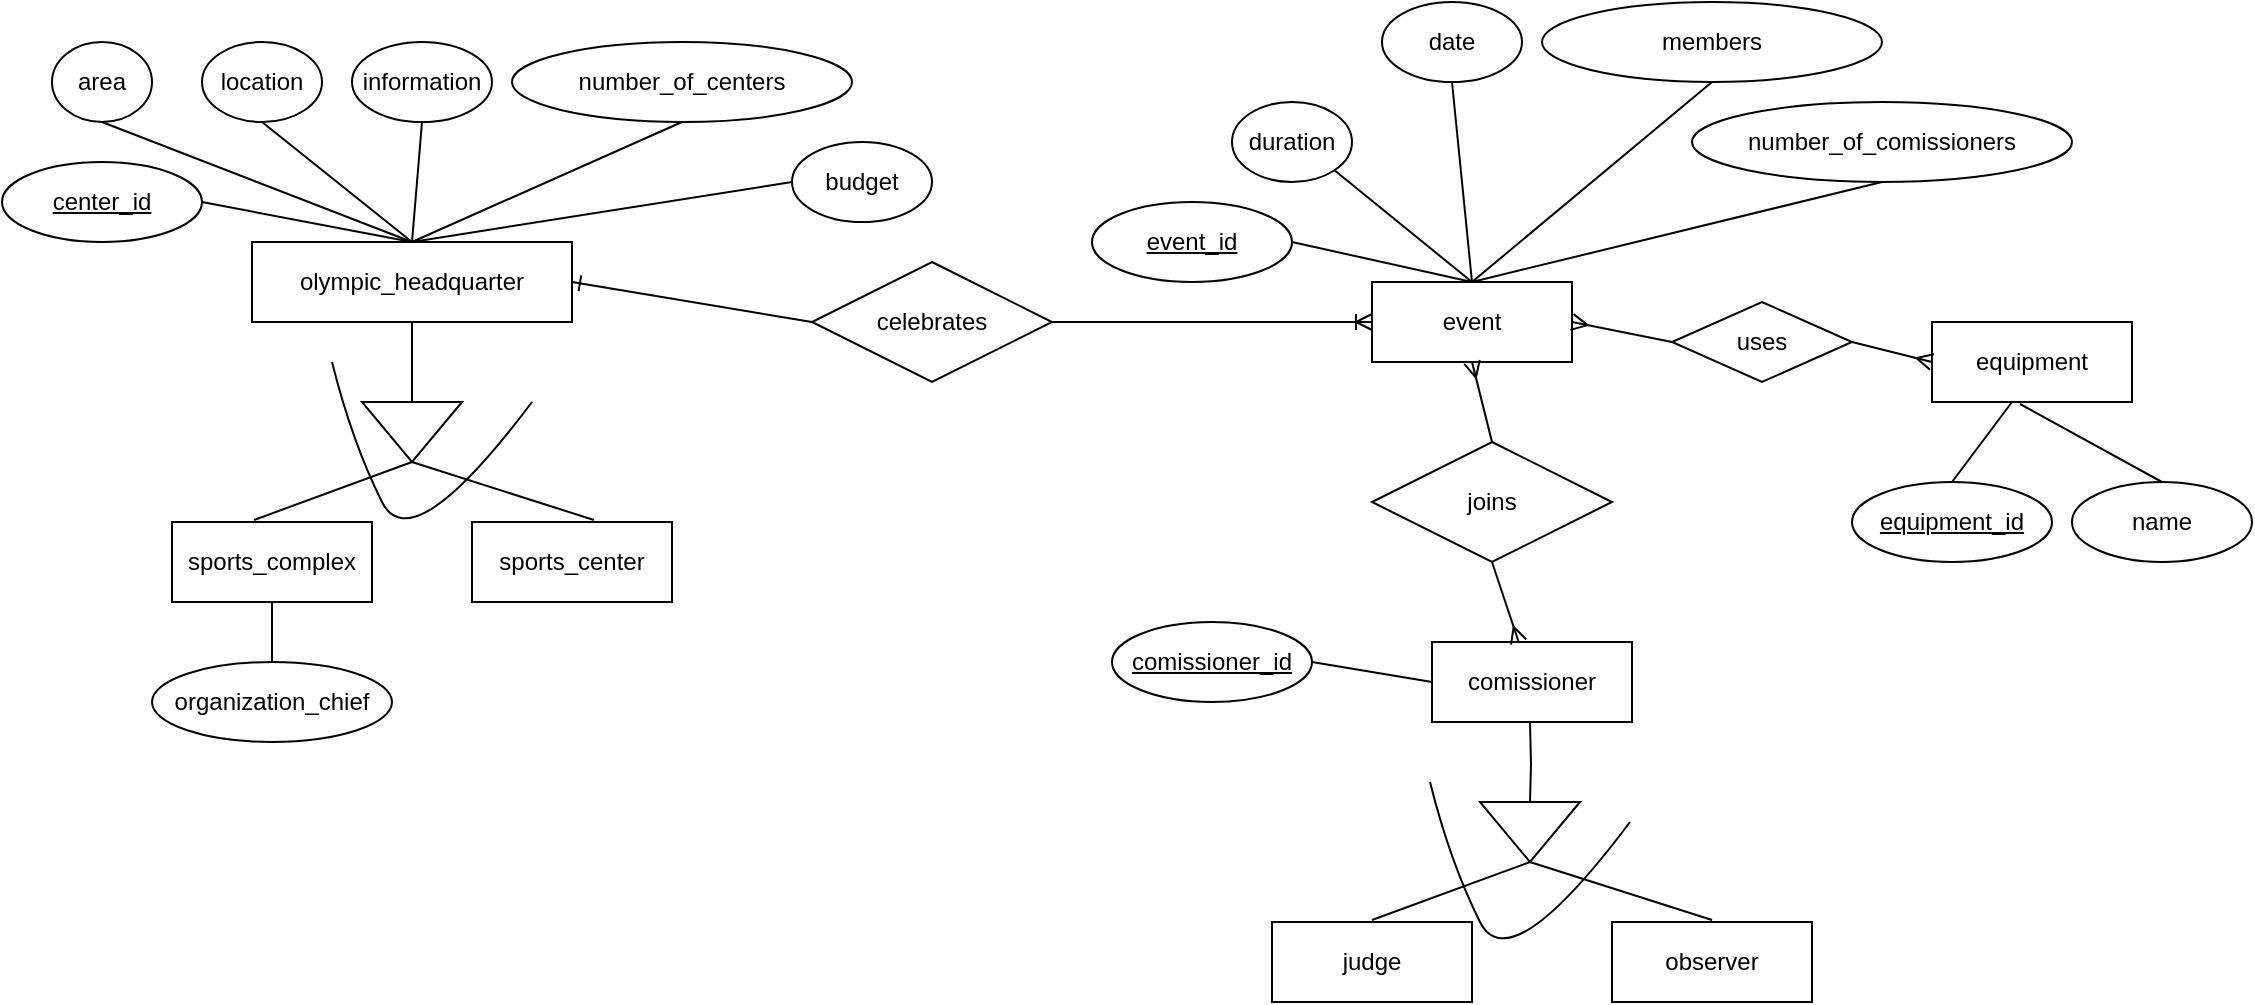 <mxfile version="12.5.1" type="device"><diagram id="go-A2HdaaRrUHtAxl0vJ" name="Page-1"><mxGraphModel dx="1848" dy="1698" grid="1" gridSize="10" guides="1" tooltips="1" connect="1" arrows="1" fold="1" page="1" pageScale="1" pageWidth="827" pageHeight="1169" math="0" shadow="0"><root><mxCell id="0"/><mxCell id="1" parent="0"/><mxCell id="1xffiMVqEiKzWW8exmDB-6" style="edgeStyle=orthogonalEdgeStyle;rounded=0;orthogonalLoop=1;jettySize=auto;html=1;exitX=0.5;exitY=1;exitDx=0;exitDy=0;entryX=0;entryY=0.5;entryDx=0;entryDy=0;endArrow=none;endFill=0;" edge="1" parent="1" source="1xffiMVqEiKzWW8exmDB-1" target="1xffiMVqEiKzWW8exmDB-5"><mxGeometry relative="1" as="geometry"/></mxCell><mxCell id="1xffiMVqEiKzWW8exmDB-1" value="olympic_headquarter" style="whiteSpace=wrap;html=1;align=center;" vertex="1" parent="1"><mxGeometry x="120" y="70" width="160" height="40" as="geometry"/></mxCell><mxCell id="1xffiMVqEiKzWW8exmDB-3" value="sports_center" style="whiteSpace=wrap;html=1;align=center;" vertex="1" parent="1"><mxGeometry x="230" y="210" width="100" height="40" as="geometry"/></mxCell><mxCell id="1xffiMVqEiKzWW8exmDB-4" value="sports_complex" style="whiteSpace=wrap;html=1;align=center;" vertex="1" parent="1"><mxGeometry x="80" y="210" width="100" height="40" as="geometry"/></mxCell><mxCell id="1xffiMVqEiKzWW8exmDB-7" style="rounded=0;orthogonalLoop=1;jettySize=auto;html=1;exitX=1;exitY=0.5;exitDx=0;exitDy=0;entryX=0.41;entryY=-0.025;entryDx=0;entryDy=0;entryPerimeter=0;endArrow=none;endFill=0;" edge="1" parent="1" source="1xffiMVqEiKzWW8exmDB-5" target="1xffiMVqEiKzWW8exmDB-4"><mxGeometry relative="1" as="geometry"/></mxCell><mxCell id="1xffiMVqEiKzWW8exmDB-8" style="rounded=0;orthogonalLoop=1;jettySize=auto;html=1;exitX=1;exitY=0.5;exitDx=0;exitDy=0;entryX=0.61;entryY=-0.025;entryDx=0;entryDy=0;entryPerimeter=0;endArrow=none;endFill=0;" edge="1" parent="1" source="1xffiMVqEiKzWW8exmDB-5" target="1xffiMVqEiKzWW8exmDB-3"><mxGeometry relative="1" as="geometry"/></mxCell><mxCell id="1xffiMVqEiKzWW8exmDB-5" value="" style="triangle;whiteSpace=wrap;html=1;rotation=90;" vertex="1" parent="1"><mxGeometry x="185" y="140" width="30" height="50" as="geometry"/></mxCell><mxCell id="1xffiMVqEiKzWW8exmDB-9" value="" style="curved=1;endArrow=none;html=1;endFill=0;" edge="1" parent="1"><mxGeometry width="50" height="50" relative="1" as="geometry"><mxPoint x="260" y="150" as="sourcePoint"/><mxPoint x="160" y="130" as="targetPoint"/><Array as="points"><mxPoint x="200" y="230"/><mxPoint x="170" y="170"/></Array></mxGeometry></mxCell><mxCell id="1xffiMVqEiKzWW8exmDB-14" style="edgeStyle=none;rounded=0;orthogonalLoop=1;jettySize=auto;html=1;exitX=0.5;exitY=0;exitDx=0;exitDy=0;endArrow=none;endFill=0;entryX=0.5;entryY=1;entryDx=0;entryDy=0;" edge="1" parent="1" source="1xffiMVqEiKzWW8exmDB-1" target="1xffiMVqEiKzWW8exmDB-15"><mxGeometry relative="1" as="geometry"><mxPoint x="185" y="-50" as="targetPoint"/></mxGeometry></mxCell><mxCell id="1xffiMVqEiKzWW8exmDB-15" value="location" style="ellipse;whiteSpace=wrap;html=1;align=center;" vertex="1" parent="1"><mxGeometry x="95" y="-30" width="60" height="40" as="geometry"/></mxCell><mxCell id="1xffiMVqEiKzWW8exmDB-19" style="edgeStyle=none;rounded=0;orthogonalLoop=1;jettySize=auto;html=1;exitX=0.5;exitY=0;exitDx=0;exitDy=0;entryX=0.5;entryY=1;entryDx=0;entryDy=0;endArrow=none;endFill=0;" edge="1" parent="1" source="1xffiMVqEiKzWW8exmDB-16" target="1xffiMVqEiKzWW8exmDB-4"><mxGeometry relative="1" as="geometry"/></mxCell><mxCell id="1xffiMVqEiKzWW8exmDB-16" value="organization_chief" style="ellipse;whiteSpace=wrap;html=1;align=center;" vertex="1" parent="1"><mxGeometry x="70" y="280" width="120" height="40" as="geometry"/></mxCell><mxCell id="1xffiMVqEiKzWW8exmDB-18" style="edgeStyle=none;rounded=0;orthogonalLoop=1;jettySize=auto;html=1;exitX=0.5;exitY=1;exitDx=0;exitDy=0;entryX=0.5;entryY=0;entryDx=0;entryDy=0;endArrow=none;endFill=0;" edge="1" parent="1" source="1xffiMVqEiKzWW8exmDB-17" target="1xffiMVqEiKzWW8exmDB-1"><mxGeometry relative="1" as="geometry"/></mxCell><mxCell id="1xffiMVqEiKzWW8exmDB-17" value="area" style="ellipse;whiteSpace=wrap;html=1;align=center;" vertex="1" parent="1"><mxGeometry x="20" y="-30" width="50" height="40" as="geometry"/></mxCell><mxCell id="1xffiMVqEiKzWW8exmDB-21" style="edgeStyle=none;rounded=0;orthogonalLoop=1;jettySize=auto;html=1;exitX=0.5;exitY=1;exitDx=0;exitDy=0;entryX=0.5;entryY=0;entryDx=0;entryDy=0;endArrow=none;endFill=0;" edge="1" parent="1" source="1xffiMVqEiKzWW8exmDB-20" target="1xffiMVqEiKzWW8exmDB-1"><mxGeometry relative="1" as="geometry"/></mxCell><mxCell id="1xffiMVqEiKzWW8exmDB-20" value="information" style="ellipse;whiteSpace=wrap;html=1;align=center;" vertex="1" parent="1"><mxGeometry x="170" y="-30" width="70" height="40" as="geometry"/></mxCell><mxCell id="1xffiMVqEiKzWW8exmDB-25" style="edgeStyle=none;rounded=0;orthogonalLoop=1;jettySize=auto;html=1;exitX=0.5;exitY=1;exitDx=0;exitDy=0;entryX=0.5;entryY=0;entryDx=0;entryDy=0;endArrow=none;endFill=0;" edge="1" parent="1" source="1xffiMVqEiKzWW8exmDB-22" target="1xffiMVqEiKzWW8exmDB-1"><mxGeometry relative="1" as="geometry"/></mxCell><mxCell id="1xffiMVqEiKzWW8exmDB-22" value="number_of_centers" style="ellipse;whiteSpace=wrap;html=1;align=center;" vertex="1" parent="1"><mxGeometry x="250" y="-30" width="170" height="40" as="geometry"/></mxCell><mxCell id="1xffiMVqEiKzWW8exmDB-24" style="edgeStyle=none;rounded=0;orthogonalLoop=1;jettySize=auto;html=1;exitX=0;exitY=0.5;exitDx=0;exitDy=0;entryX=0.5;entryY=0;entryDx=0;entryDy=0;endArrow=none;endFill=0;" edge="1" parent="1" source="1xffiMVqEiKzWW8exmDB-23" target="1xffiMVqEiKzWW8exmDB-1"><mxGeometry relative="1" as="geometry"/></mxCell><mxCell id="1xffiMVqEiKzWW8exmDB-23" value="budget" style="ellipse;whiteSpace=wrap;html=1;align=center;" vertex="1" parent="1"><mxGeometry x="390" y="20" width="70" height="40" as="geometry"/></mxCell><mxCell id="1xffiMVqEiKzWW8exmDB-29" style="edgeStyle=none;rounded=0;orthogonalLoop=1;jettySize=auto;html=1;exitX=1;exitY=0.5;exitDx=0;exitDy=0;entryX=0.5;entryY=0;entryDx=0;entryDy=0;endArrow=none;endFill=0;" edge="1" parent="1" source="1xffiMVqEiKzWW8exmDB-26" target="1xffiMVqEiKzWW8exmDB-1"><mxGeometry relative="1" as="geometry"/></mxCell><mxCell id="1xffiMVqEiKzWW8exmDB-26" value="center_id" style="ellipse;whiteSpace=wrap;html=1;align=center;fontStyle=4;" vertex="1" parent="1"><mxGeometry x="-5" y="30" width="100" height="40" as="geometry"/></mxCell><mxCell id="1xffiMVqEiKzWW8exmDB-32" value="event" style="whiteSpace=wrap;html=1;align=center;" vertex="1" parent="1"><mxGeometry x="680" y="90" width="100" height="40" as="geometry"/></mxCell><mxCell id="1xffiMVqEiKzWW8exmDB-40" style="edgeStyle=none;rounded=0;orthogonalLoop=1;jettySize=auto;html=1;exitX=1;exitY=1;exitDx=0;exitDy=0;endArrow=none;endFill=0;" edge="1" parent="1" source="1xffiMVqEiKzWW8exmDB-33"><mxGeometry relative="1" as="geometry"><mxPoint x="730" y="90" as="targetPoint"/></mxGeometry></mxCell><mxCell id="1xffiMVqEiKzWW8exmDB-33" value="duration" style="ellipse;whiteSpace=wrap;html=1;align=center;" vertex="1" parent="1"><mxGeometry x="610" width="60" height="40" as="geometry"/></mxCell><mxCell id="1xffiMVqEiKzWW8exmDB-41" style="edgeStyle=none;rounded=0;orthogonalLoop=1;jettySize=auto;html=1;exitX=0.5;exitY=1;exitDx=0;exitDy=0;endArrow=none;endFill=0;" edge="1" parent="1" source="1xffiMVqEiKzWW8exmDB-34"><mxGeometry relative="1" as="geometry"><mxPoint x="730" y="90" as="targetPoint"/></mxGeometry></mxCell><mxCell id="1xffiMVqEiKzWW8exmDB-34" value="date" style="ellipse;whiteSpace=wrap;html=1;align=center;" vertex="1" parent="1"><mxGeometry x="685" y="-50" width="70" height="40" as="geometry"/></mxCell><mxCell id="1xffiMVqEiKzWW8exmDB-43" style="edgeStyle=none;rounded=0;orthogonalLoop=1;jettySize=auto;html=1;exitX=0.5;exitY=1;exitDx=0;exitDy=0;endArrow=none;endFill=0;" edge="1" parent="1" source="1xffiMVqEiKzWW8exmDB-35"><mxGeometry relative="1" as="geometry"><mxPoint x="730" y="90" as="targetPoint"/></mxGeometry></mxCell><mxCell id="1xffiMVqEiKzWW8exmDB-35" value="members" style="ellipse;whiteSpace=wrap;html=1;align=center;" vertex="1" parent="1"><mxGeometry x="765" y="-50" width="170" height="40" as="geometry"/></mxCell><mxCell id="1xffiMVqEiKzWW8exmDB-42" style="edgeStyle=none;rounded=0;orthogonalLoop=1;jettySize=auto;html=1;exitX=0.5;exitY=1;exitDx=0;exitDy=0;entryX=0.5;entryY=0;entryDx=0;entryDy=0;endArrow=none;endFill=0;" edge="1" parent="1" source="1xffiMVqEiKzWW8exmDB-36" target="1xffiMVqEiKzWW8exmDB-32"><mxGeometry relative="1" as="geometry"/></mxCell><mxCell id="1xffiMVqEiKzWW8exmDB-36" value="number_of_comissioners" style="ellipse;whiteSpace=wrap;html=1;align=center;" vertex="1" parent="1"><mxGeometry x="840" width="190" height="40" as="geometry"/></mxCell><mxCell id="1xffiMVqEiKzWW8exmDB-39" style="edgeStyle=none;rounded=0;orthogonalLoop=1;jettySize=auto;html=1;exitX=1;exitY=0.5;exitDx=0;exitDy=0;entryX=0.5;entryY=0;entryDx=0;entryDy=0;endArrow=none;endFill=0;" edge="1" parent="1" source="1xffiMVqEiKzWW8exmDB-38" target="1xffiMVqEiKzWW8exmDB-32"><mxGeometry relative="1" as="geometry"/></mxCell><mxCell id="1xffiMVqEiKzWW8exmDB-38" value="event_id" style="ellipse;whiteSpace=wrap;html=1;align=center;fontStyle=4;" vertex="1" parent="1"><mxGeometry x="540" y="50" width="100" height="40" as="geometry"/></mxCell><mxCell id="1xffiMVqEiKzWW8exmDB-45" style="edgeStyle=none;rounded=0;orthogonalLoop=1;jettySize=auto;html=1;exitX=0;exitY=0.5;exitDx=0;exitDy=0;entryX=1;entryY=0.5;entryDx=0;entryDy=0;endArrow=ERone;endFill=0;" edge="1" parent="1" source="1xffiMVqEiKzWW8exmDB-44" target="1xffiMVqEiKzWW8exmDB-1"><mxGeometry relative="1" as="geometry"/></mxCell><mxCell id="1xffiMVqEiKzWW8exmDB-46" style="edgeStyle=none;rounded=0;orthogonalLoop=1;jettySize=auto;html=1;exitX=1;exitY=0.5;exitDx=0;exitDy=0;entryX=0;entryY=0.5;entryDx=0;entryDy=0;endArrow=ERoneToMany;endFill=0;" edge="1" parent="1" source="1xffiMVqEiKzWW8exmDB-44" target="1xffiMVqEiKzWW8exmDB-32"><mxGeometry relative="1" as="geometry"/></mxCell><mxCell id="1xffiMVqEiKzWW8exmDB-44" value="celebrates" style="shape=rhombus;perimeter=rhombusPerimeter;whiteSpace=wrap;html=1;align=center;" vertex="1" parent="1"><mxGeometry x="400" y="80" width="120" height="60" as="geometry"/></mxCell><mxCell id="1xffiMVqEiKzWW8exmDB-47" value="comissioner" style="whiteSpace=wrap;html=1;align=center;" vertex="1" parent="1"><mxGeometry x="710" y="270" width="100" height="40" as="geometry"/></mxCell><mxCell id="1xffiMVqEiKzWW8exmDB-48" value="judge" style="whiteSpace=wrap;html=1;align=center;" vertex="1" parent="1"><mxGeometry x="630" y="410" width="100" height="40" as="geometry"/></mxCell><mxCell id="1xffiMVqEiKzWW8exmDB-49" value="observer" style="whiteSpace=wrap;html=1;align=center;" vertex="1" parent="1"><mxGeometry x="800" y="410" width="100" height="40" as="geometry"/></mxCell><mxCell id="1xffiMVqEiKzWW8exmDB-50" style="edgeStyle=orthogonalEdgeStyle;rounded=0;orthogonalLoop=1;jettySize=auto;html=1;exitX=0.5;exitY=1;exitDx=0;exitDy=0;entryX=0;entryY=0.5;entryDx=0;entryDy=0;endArrow=none;endFill=0;" edge="1" parent="1" target="1xffiMVqEiKzWW8exmDB-53"><mxGeometry relative="1" as="geometry"><mxPoint x="759" y="310" as="sourcePoint"/></mxGeometry></mxCell><mxCell id="1xffiMVqEiKzWW8exmDB-51" style="rounded=0;orthogonalLoop=1;jettySize=auto;html=1;exitX=1;exitY=0.5;exitDx=0;exitDy=0;entryX=0.41;entryY=-0.025;entryDx=0;entryDy=0;entryPerimeter=0;endArrow=none;endFill=0;" edge="1" parent="1" source="1xffiMVqEiKzWW8exmDB-53"><mxGeometry relative="1" as="geometry"><mxPoint x="680" y="409" as="targetPoint"/></mxGeometry></mxCell><mxCell id="1xffiMVqEiKzWW8exmDB-52" style="rounded=0;orthogonalLoop=1;jettySize=auto;html=1;exitX=1;exitY=0.5;exitDx=0;exitDy=0;entryX=0.61;entryY=-0.025;entryDx=0;entryDy=0;entryPerimeter=0;endArrow=none;endFill=0;" edge="1" parent="1" source="1xffiMVqEiKzWW8exmDB-53"><mxGeometry relative="1" as="geometry"><mxPoint x="850" y="409" as="targetPoint"/></mxGeometry></mxCell><mxCell id="1xffiMVqEiKzWW8exmDB-53" value="" style="triangle;whiteSpace=wrap;html=1;rotation=90;" vertex="1" parent="1"><mxGeometry x="744" y="340" width="30" height="50" as="geometry"/></mxCell><mxCell id="1xffiMVqEiKzWW8exmDB-54" value="" style="curved=1;endArrow=none;html=1;endFill=0;" edge="1" parent="1"><mxGeometry width="50" height="50" relative="1" as="geometry"><mxPoint x="809" y="360" as="sourcePoint"/><mxPoint x="709" y="340" as="targetPoint"/><Array as="points"><mxPoint x="749" y="440"/><mxPoint x="719" y="380"/></Array></mxGeometry></mxCell><mxCell id="1xffiMVqEiKzWW8exmDB-56" style="edgeStyle=none;rounded=0;orthogonalLoop=1;jettySize=auto;html=1;exitX=0.5;exitY=0;exitDx=0;exitDy=0;entryX=0.5;entryY=1;entryDx=0;entryDy=0;endArrow=ERmany;endFill=0;" edge="1" parent="1" source="1xffiMVqEiKzWW8exmDB-55" target="1xffiMVqEiKzWW8exmDB-32"><mxGeometry relative="1" as="geometry"/></mxCell><mxCell id="1xffiMVqEiKzWW8exmDB-57" style="edgeStyle=none;rounded=0;orthogonalLoop=1;jettySize=auto;html=1;exitX=0.5;exitY=1;exitDx=0;exitDy=0;endArrow=ERmany;endFill=0;" edge="1" parent="1" source="1xffiMVqEiKzWW8exmDB-55" target="1xffiMVqEiKzWW8exmDB-47"><mxGeometry relative="1" as="geometry"/></mxCell><mxCell id="1xffiMVqEiKzWW8exmDB-55" value="joins" style="shape=rhombus;perimeter=rhombusPerimeter;whiteSpace=wrap;html=1;align=center;" vertex="1" parent="1"><mxGeometry x="680" y="170" width="120" height="60" as="geometry"/></mxCell><mxCell id="1xffiMVqEiKzWW8exmDB-58" value="equipment" style="whiteSpace=wrap;html=1;align=center;" vertex="1" parent="1"><mxGeometry x="960" y="110" width="100" height="40" as="geometry"/></mxCell><mxCell id="1xffiMVqEiKzWW8exmDB-60" style="edgeStyle=none;rounded=0;orthogonalLoop=1;jettySize=auto;html=1;exitX=0;exitY=0.5;exitDx=0;exitDy=0;entryX=1;entryY=0.5;entryDx=0;entryDy=0;endArrow=ERmany;endFill=0;" edge="1" parent="1" source="1xffiMVqEiKzWW8exmDB-59" target="1xffiMVqEiKzWW8exmDB-32"><mxGeometry relative="1" as="geometry"/></mxCell><mxCell id="1xffiMVqEiKzWW8exmDB-61" style="edgeStyle=none;rounded=0;orthogonalLoop=1;jettySize=auto;html=1;exitX=1;exitY=0.5;exitDx=0;exitDy=0;entryX=0;entryY=0.5;entryDx=0;entryDy=0;endArrow=ERmany;endFill=0;" edge="1" parent="1" source="1xffiMVqEiKzWW8exmDB-59" target="1xffiMVqEiKzWW8exmDB-58"><mxGeometry relative="1" as="geometry"/></mxCell><mxCell id="1xffiMVqEiKzWW8exmDB-59" value="uses" style="shape=rhombus;perimeter=rhombusPerimeter;whiteSpace=wrap;html=1;align=center;" vertex="1" parent="1"><mxGeometry x="830" y="100" width="90" height="40" as="geometry"/></mxCell><mxCell id="1xffiMVqEiKzWW8exmDB-63" style="edgeStyle=none;rounded=0;orthogonalLoop=1;jettySize=auto;html=1;exitX=1;exitY=0.5;exitDx=0;exitDy=0;entryX=0;entryY=0.5;entryDx=0;entryDy=0;endArrow=none;endFill=0;" edge="1" parent="1" source="1xffiMVqEiKzWW8exmDB-62" target="1xffiMVqEiKzWW8exmDB-47"><mxGeometry relative="1" as="geometry"/></mxCell><mxCell id="1xffiMVqEiKzWW8exmDB-62" value="comissioner_id" style="ellipse;whiteSpace=wrap;html=1;align=center;fontStyle=4;" vertex="1" parent="1"><mxGeometry x="550" y="260" width="100" height="40" as="geometry"/></mxCell><mxCell id="1xffiMVqEiKzWW8exmDB-67" style="edgeStyle=none;rounded=0;orthogonalLoop=1;jettySize=auto;html=1;exitX=0.5;exitY=0;exitDx=0;exitDy=0;endArrow=none;endFill=0;entryX=0.4;entryY=1;entryDx=0;entryDy=0;entryPerimeter=0;" edge="1" parent="1" source="1xffiMVqEiKzWW8exmDB-64" target="1xffiMVqEiKzWW8exmDB-58"><mxGeometry relative="1" as="geometry"><mxPoint x="1010" y="160" as="targetPoint"/></mxGeometry></mxCell><mxCell id="1xffiMVqEiKzWW8exmDB-64" value="equipment_id" style="ellipse;whiteSpace=wrap;html=1;align=center;fontStyle=4;" vertex="1" parent="1"><mxGeometry x="920" y="190" width="100" height="40" as="geometry"/></mxCell><mxCell id="1xffiMVqEiKzWW8exmDB-68" style="edgeStyle=none;rounded=0;orthogonalLoop=1;jettySize=auto;html=1;exitX=0.5;exitY=0;exitDx=0;exitDy=0;entryX=0.44;entryY=1.025;entryDx=0;entryDy=0;entryPerimeter=0;endArrow=none;endFill=0;" edge="1" parent="1" source="1xffiMVqEiKzWW8exmDB-66" target="1xffiMVqEiKzWW8exmDB-58"><mxGeometry relative="1" as="geometry"/></mxCell><mxCell id="1xffiMVqEiKzWW8exmDB-66" value="name" style="ellipse;whiteSpace=wrap;html=1;align=center;" vertex="1" parent="1"><mxGeometry x="1030" y="190" width="90" height="40" as="geometry"/></mxCell></root></mxGraphModel></diagram></mxfile>